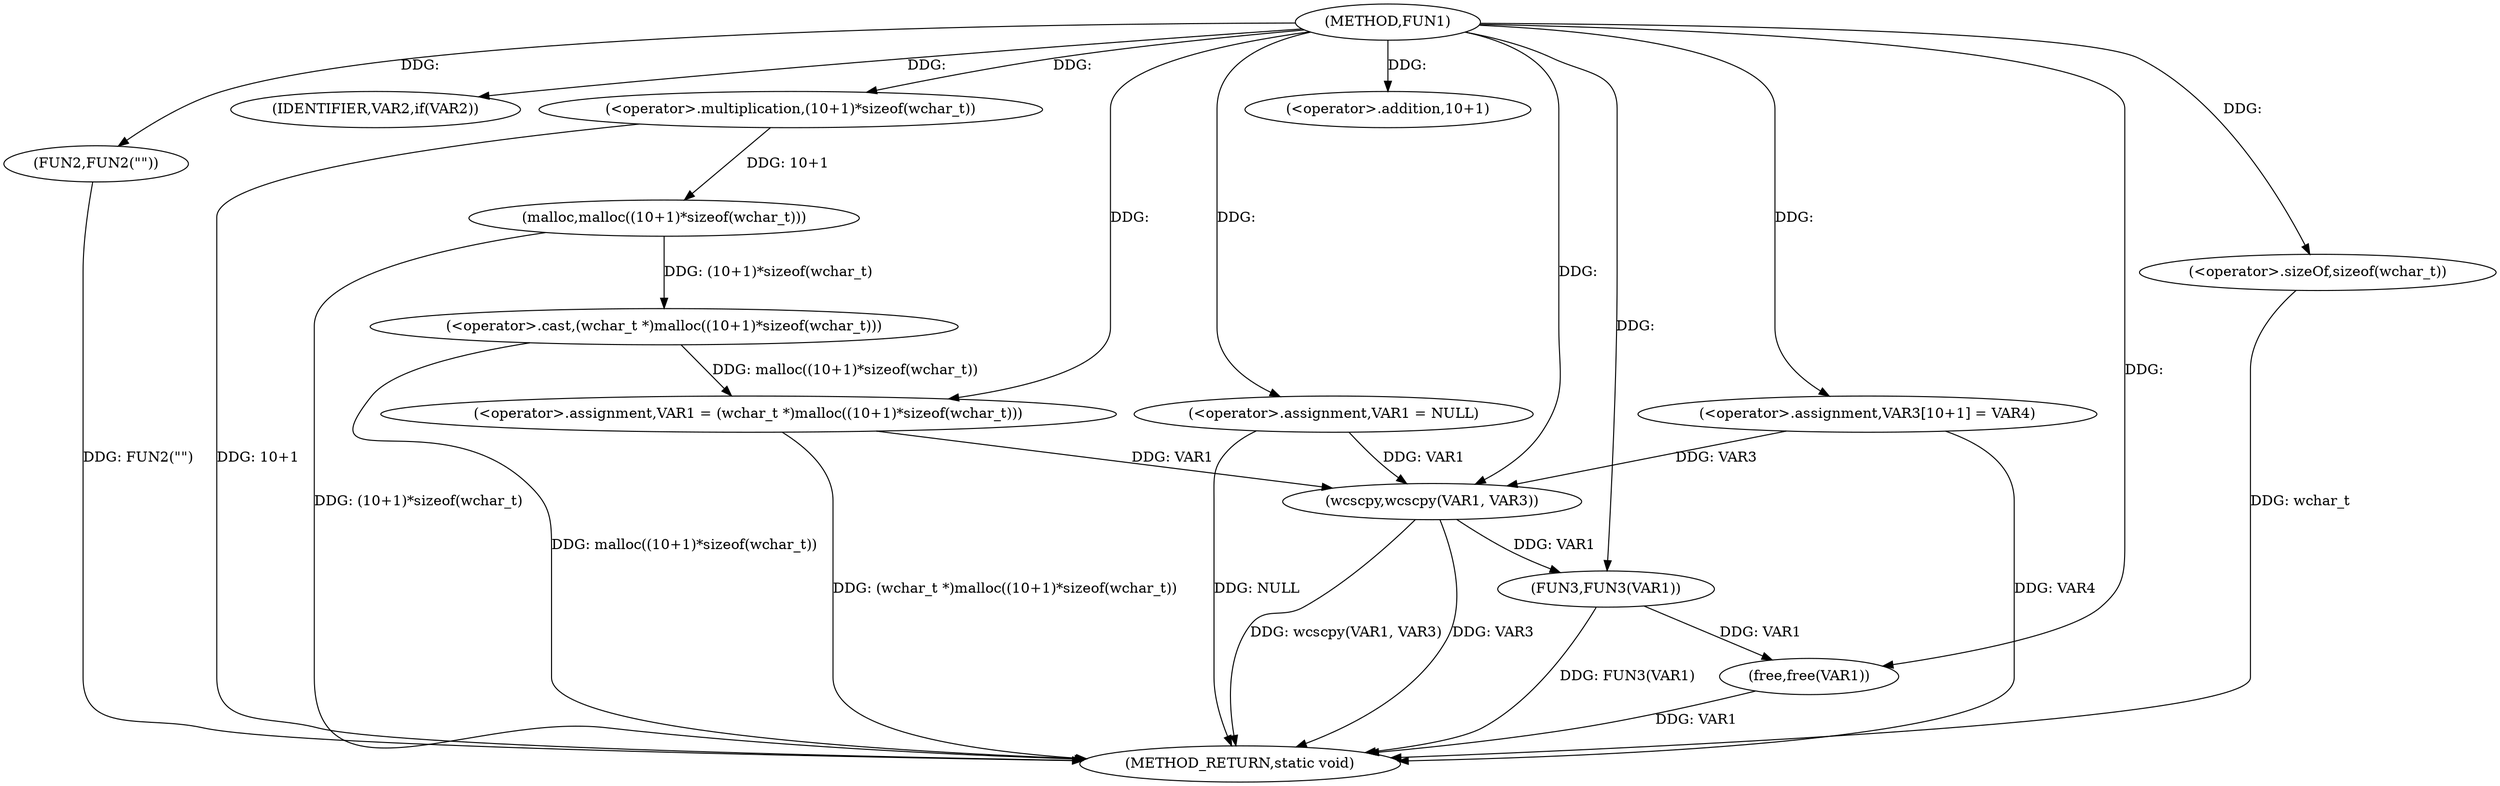 digraph FUN1 {  
"1000100" [label = "(METHOD,FUN1)" ]
"1000136" [label = "(METHOD_RETURN,static void)" ]
"1000103" [label = "(<operator>.assignment,VAR1 = NULL)" ]
"1000107" [label = "(IDENTIFIER,VAR2,if(VAR2))" ]
"1000109" [label = "(FUN2,FUN2(\"\"))" ]
"1000113" [label = "(<operator>.assignment,VAR1 = (wchar_t *)malloc((10+1)*sizeof(wchar_t)))" ]
"1000115" [label = "(<operator>.cast,(wchar_t *)malloc((10+1)*sizeof(wchar_t)))" ]
"1000117" [label = "(malloc,malloc((10+1)*sizeof(wchar_t)))" ]
"1000118" [label = "(<operator>.multiplication,(10+1)*sizeof(wchar_t))" ]
"1000119" [label = "(<operator>.addition,10+1)" ]
"1000122" [label = "(<operator>.sizeOf,sizeof(wchar_t))" ]
"1000126" [label = "(<operator>.assignment,VAR3[10+1] = VAR4)" ]
"1000129" [label = "(wcscpy,wcscpy(VAR1, VAR3))" ]
"1000132" [label = "(FUN3,FUN3(VAR1))" ]
"1000134" [label = "(free,free(VAR1))" ]
  "1000115" -> "1000136"  [ label = "DDG: malloc((10+1)*sizeof(wchar_t))"] 
  "1000103" -> "1000136"  [ label = "DDG: NULL"] 
  "1000113" -> "1000136"  [ label = "DDG: (wchar_t *)malloc((10+1)*sizeof(wchar_t))"] 
  "1000117" -> "1000136"  [ label = "DDG: (10+1)*sizeof(wchar_t)"] 
  "1000126" -> "1000136"  [ label = "DDG: VAR4"] 
  "1000118" -> "1000136"  [ label = "DDG: 10+1"] 
  "1000109" -> "1000136"  [ label = "DDG: FUN2(\"\")"] 
  "1000129" -> "1000136"  [ label = "DDG: VAR3"] 
  "1000122" -> "1000136"  [ label = "DDG: wchar_t"] 
  "1000132" -> "1000136"  [ label = "DDG: FUN3(VAR1)"] 
  "1000129" -> "1000136"  [ label = "DDG: wcscpy(VAR1, VAR3)"] 
  "1000134" -> "1000136"  [ label = "DDG: VAR1"] 
  "1000100" -> "1000103"  [ label = "DDG: "] 
  "1000100" -> "1000107"  [ label = "DDG: "] 
  "1000100" -> "1000109"  [ label = "DDG: "] 
  "1000115" -> "1000113"  [ label = "DDG: malloc((10+1)*sizeof(wchar_t))"] 
  "1000100" -> "1000113"  [ label = "DDG: "] 
  "1000117" -> "1000115"  [ label = "DDG: (10+1)*sizeof(wchar_t)"] 
  "1000118" -> "1000117"  [ label = "DDG: 10+1"] 
  "1000100" -> "1000118"  [ label = "DDG: "] 
  "1000100" -> "1000119"  [ label = "DDG: "] 
  "1000100" -> "1000122"  [ label = "DDG: "] 
  "1000100" -> "1000126"  [ label = "DDG: "] 
  "1000103" -> "1000129"  [ label = "DDG: VAR1"] 
  "1000113" -> "1000129"  [ label = "DDG: VAR1"] 
  "1000100" -> "1000129"  [ label = "DDG: "] 
  "1000126" -> "1000129"  [ label = "DDG: VAR3"] 
  "1000129" -> "1000132"  [ label = "DDG: VAR1"] 
  "1000100" -> "1000132"  [ label = "DDG: "] 
  "1000132" -> "1000134"  [ label = "DDG: VAR1"] 
  "1000100" -> "1000134"  [ label = "DDG: "] 
}
